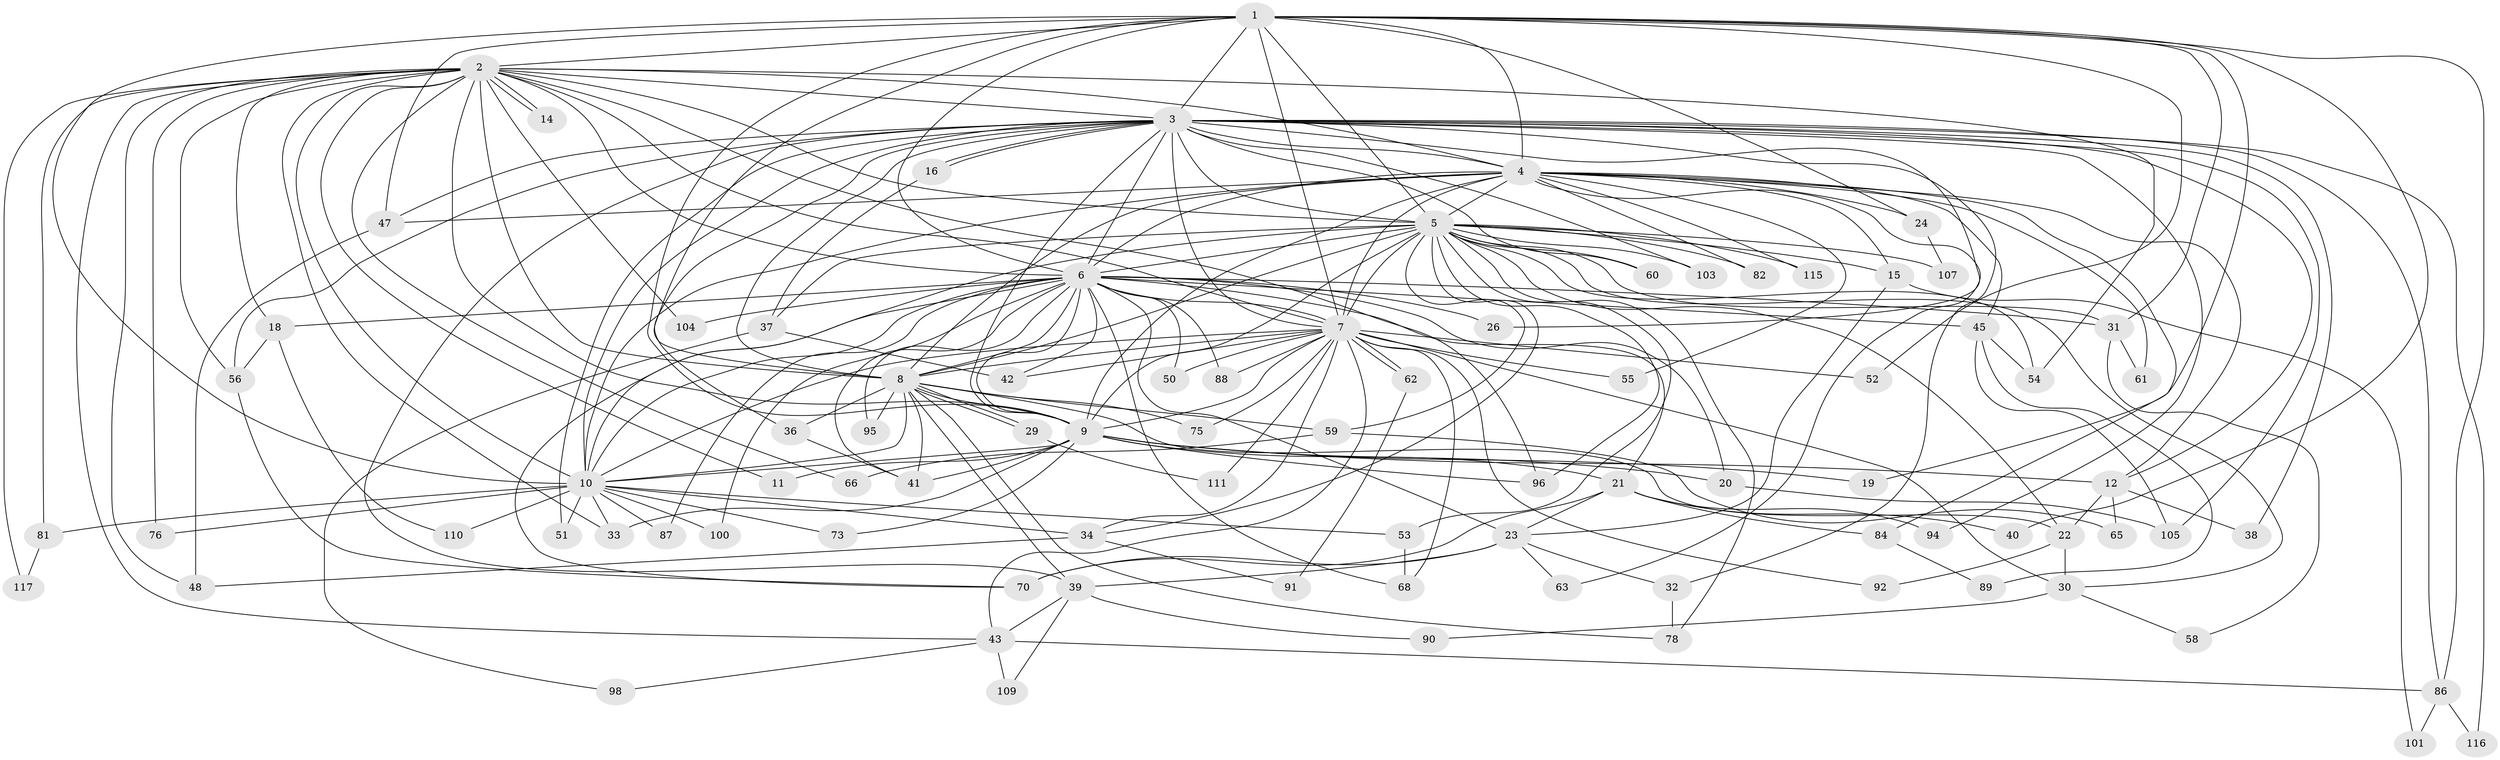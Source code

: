 // original degree distribution, {15: 0.008333333333333333, 27: 0.025, 23: 0.008333333333333333, 26: 0.008333333333333333, 25: 0.008333333333333333, 21: 0.008333333333333333, 19: 0.008333333333333333, 20: 0.008333333333333333, 2: 0.5416666666666666, 6: 0.025, 4: 0.1, 3: 0.2, 7: 0.008333333333333333, 5: 0.041666666666666664}
// Generated by graph-tools (version 1.1) at 2025/41/03/06/25 10:41:36]
// undirected, 87 vertices, 222 edges
graph export_dot {
graph [start="1"]
  node [color=gray90,style=filled];
  1 [super="+13"];
  2 [super="+46"];
  3 [super="+118"];
  4 [super="+80"];
  5 [super="+102"];
  6 [super="+93"];
  7 [super="+35"];
  8 [super="+28"];
  9 [super="+71"];
  10 [super="+64"];
  11;
  12;
  14;
  15 [super="+17"];
  16;
  18;
  19;
  20;
  21;
  22 [super="+83"];
  23 [super="+25"];
  24 [super="+27"];
  26;
  29 [super="+114"];
  30 [super="+72"];
  31 [super="+85"];
  32;
  33 [super="+57"];
  34 [super="+99"];
  36 [super="+74"];
  37;
  38;
  39 [super="+77"];
  40;
  41 [super="+113"];
  42 [super="+112"];
  43 [super="+44"];
  45 [super="+108"];
  47 [super="+69"];
  48 [super="+49"];
  50;
  51;
  52;
  53;
  54 [super="+119"];
  55;
  56 [super="+67"];
  58;
  59;
  60;
  61;
  62;
  63;
  65;
  66;
  68 [super="+106"];
  70 [super="+79"];
  73;
  75;
  76;
  78 [super="+120"];
  81;
  82;
  84;
  86 [super="+97"];
  87;
  88;
  89;
  90;
  91;
  92;
  94;
  95;
  96;
  98;
  100;
  101;
  103;
  104;
  105;
  107;
  109;
  110;
  111;
  115;
  116;
  117;
  1 -- 2 [weight=2];
  1 -- 3;
  1 -- 4;
  1 -- 5;
  1 -- 6;
  1 -- 7;
  1 -- 8;
  1 -- 9;
  1 -- 10;
  1 -- 19;
  1 -- 24;
  1 -- 40;
  1 -- 52;
  1 -- 31;
  1 -- 86;
  1 -- 47;
  2 -- 3 [weight=2];
  2 -- 4;
  2 -- 5;
  2 -- 6;
  2 -- 7;
  2 -- 8 [weight=2];
  2 -- 9;
  2 -- 10;
  2 -- 11;
  2 -- 14;
  2 -- 14;
  2 -- 18;
  2 -- 33;
  2 -- 48;
  2 -- 56;
  2 -- 66;
  2 -- 76;
  2 -- 81;
  2 -- 96;
  2 -- 104;
  2 -- 117;
  2 -- 43;
  2 -- 54;
  3 -- 4;
  3 -- 5;
  3 -- 6;
  3 -- 7;
  3 -- 8;
  3 -- 9;
  3 -- 10;
  3 -- 16;
  3 -- 16;
  3 -- 26;
  3 -- 32;
  3 -- 36;
  3 -- 38;
  3 -- 51;
  3 -- 60;
  3 -- 86;
  3 -- 94;
  3 -- 103;
  3 -- 105;
  3 -- 116;
  3 -- 39;
  3 -- 12;
  3 -- 47;
  3 -- 56;
  4 -- 5;
  4 -- 6;
  4 -- 7;
  4 -- 8;
  4 -- 9;
  4 -- 10 [weight=3];
  4 -- 12;
  4 -- 15;
  4 -- 24 [weight=2];
  4 -- 45;
  4 -- 47;
  4 -- 55;
  4 -- 61;
  4 -- 63;
  4 -- 82;
  4 -- 84;
  4 -- 115;
  5 -- 6;
  5 -- 7;
  5 -- 8;
  5 -- 9;
  5 -- 10;
  5 -- 15 [weight=2];
  5 -- 22;
  5 -- 30;
  5 -- 31;
  5 -- 37;
  5 -- 53;
  5 -- 54;
  5 -- 59;
  5 -- 60;
  5 -- 78;
  5 -- 82;
  5 -- 103;
  5 -- 107;
  5 -- 115;
  5 -- 96;
  5 -- 34;
  6 -- 7;
  6 -- 8;
  6 -- 9 [weight=2];
  6 -- 10;
  6 -- 18;
  6 -- 20;
  6 -- 21;
  6 -- 23;
  6 -- 26;
  6 -- 31;
  6 -- 41;
  6 -- 42;
  6 -- 45;
  6 -- 50;
  6 -- 68;
  6 -- 87;
  6 -- 88;
  6 -- 95;
  6 -- 100;
  6 -- 104;
  6 -- 70;
  7 -- 8;
  7 -- 9;
  7 -- 10;
  7 -- 30;
  7 -- 34;
  7 -- 42;
  7 -- 43;
  7 -- 50;
  7 -- 52;
  7 -- 55;
  7 -- 62;
  7 -- 62;
  7 -- 75;
  7 -- 88;
  7 -- 92;
  7 -- 111;
  7 -- 68;
  8 -- 9;
  8 -- 10;
  8 -- 29 [weight=2];
  8 -- 29;
  8 -- 36;
  8 -- 39;
  8 -- 59;
  8 -- 75;
  8 -- 95;
  8 -- 78;
  8 -- 41;
  8 -- 22;
  9 -- 10;
  9 -- 11;
  9 -- 12;
  9 -- 19;
  9 -- 20;
  9 -- 21;
  9 -- 41;
  9 -- 73;
  9 -- 96;
  9 -- 33;
  10 -- 33;
  10 -- 34;
  10 -- 51;
  10 -- 53;
  10 -- 73;
  10 -- 76;
  10 -- 81;
  10 -- 87;
  10 -- 110;
  10 -- 100;
  12 -- 22;
  12 -- 38;
  12 -- 65;
  15 -- 23;
  15 -- 101;
  16 -- 37;
  18 -- 56;
  18 -- 110;
  20 -- 105;
  21 -- 23;
  21 -- 40;
  21 -- 70;
  21 -- 84;
  21 -- 94;
  22 -- 92;
  22 -- 30;
  23 -- 32;
  23 -- 39;
  23 -- 63;
  23 -- 70;
  24 -- 107;
  29 -- 111;
  30 -- 58;
  30 -- 90;
  31 -- 58;
  31 -- 61;
  32 -- 78;
  34 -- 48;
  34 -- 91;
  36 -- 41;
  37 -- 98;
  37 -- 42;
  39 -- 43;
  39 -- 90;
  39 -- 109;
  43 -- 109;
  43 -- 98;
  43 -- 86;
  45 -- 54;
  45 -- 89;
  45 -- 105;
  47 -- 48;
  53 -- 68;
  56 -- 70;
  59 -- 65;
  59 -- 66;
  62 -- 91;
  81 -- 117;
  84 -- 89;
  86 -- 116;
  86 -- 101;
}

